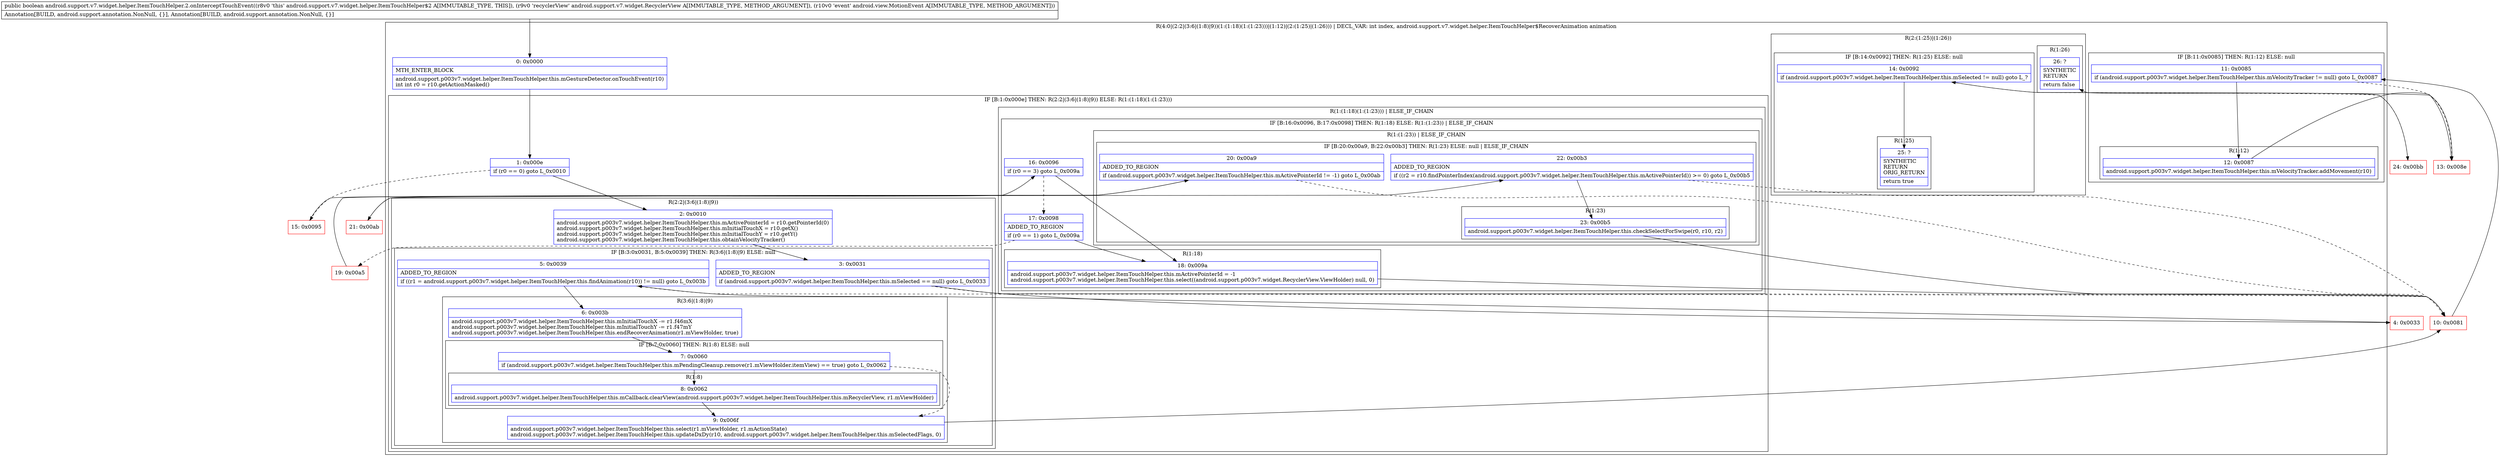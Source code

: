 digraph "CFG forandroid.support.v7.widget.helper.ItemTouchHelper.2.onInterceptTouchEvent(Landroid\/support\/v7\/widget\/RecyclerView;Landroid\/view\/MotionEvent;)Z" {
subgraph cluster_Region_2018516852 {
label = "R(4:0|(2:2|(3:6|(1:8)|9))(1:(1:18)(1:(1:23)))|(1:12)|(2:(1:25)|(1:26))) | DECL_VAR: int index, android.support.v7.widget.helper.ItemTouchHelper$RecoverAnimation animation\l";
node [shape=record,color=blue];
Node_0 [shape=record,label="{0\:\ 0x0000|MTH_ENTER_BLOCK\l|android.support.p003v7.widget.helper.ItemTouchHelper.this.mGestureDetector.onTouchEvent(r10)\lint int r0 = r10.getActionMasked()\l}"];
subgraph cluster_IfRegion_669666822 {
label = "IF [B:1:0x000e] THEN: R(2:2|(3:6|(1:8)|9)) ELSE: R(1:(1:18)(1:(1:23)))";
node [shape=record,color=blue];
Node_1 [shape=record,label="{1\:\ 0x000e|if (r0 == 0) goto L_0x0010\l}"];
subgraph cluster_Region_580628417 {
label = "R(2:2|(3:6|(1:8)|9))";
node [shape=record,color=blue];
Node_2 [shape=record,label="{2\:\ 0x0010|android.support.p003v7.widget.helper.ItemTouchHelper.this.mActivePointerId = r10.getPointerId(0)\landroid.support.p003v7.widget.helper.ItemTouchHelper.this.mInitialTouchX = r10.getX()\landroid.support.p003v7.widget.helper.ItemTouchHelper.this.mInitialTouchY = r10.getY()\landroid.support.p003v7.widget.helper.ItemTouchHelper.this.obtainVelocityTracker()\l}"];
subgraph cluster_IfRegion_1221735688 {
label = "IF [B:3:0x0031, B:5:0x0039] THEN: R(3:6|(1:8)|9) ELSE: null";
node [shape=record,color=blue];
Node_3 [shape=record,label="{3\:\ 0x0031|ADDED_TO_REGION\l|if (android.support.p003v7.widget.helper.ItemTouchHelper.this.mSelected == null) goto L_0x0033\l}"];
Node_5 [shape=record,label="{5\:\ 0x0039|ADDED_TO_REGION\l|if ((r1 = android.support.p003v7.widget.helper.ItemTouchHelper.this.findAnimation(r10)) != null) goto L_0x003b\l}"];
subgraph cluster_Region_1871711837 {
label = "R(3:6|(1:8)|9)";
node [shape=record,color=blue];
Node_6 [shape=record,label="{6\:\ 0x003b|android.support.p003v7.widget.helper.ItemTouchHelper.this.mInitialTouchX \-= r1.f46mX\landroid.support.p003v7.widget.helper.ItemTouchHelper.this.mInitialTouchY \-= r1.f47mY\landroid.support.p003v7.widget.helper.ItemTouchHelper.this.endRecoverAnimation(r1.mViewHolder, true)\l}"];
subgraph cluster_IfRegion_256175340 {
label = "IF [B:7:0x0060] THEN: R(1:8) ELSE: null";
node [shape=record,color=blue];
Node_7 [shape=record,label="{7\:\ 0x0060|if (android.support.p003v7.widget.helper.ItemTouchHelper.this.mPendingCleanup.remove(r1.mViewHolder.itemView) == true) goto L_0x0062\l}"];
subgraph cluster_Region_1885253474 {
label = "R(1:8)";
node [shape=record,color=blue];
Node_8 [shape=record,label="{8\:\ 0x0062|android.support.p003v7.widget.helper.ItemTouchHelper.this.mCallback.clearView(android.support.p003v7.widget.helper.ItemTouchHelper.this.mRecyclerView, r1.mViewHolder)\l}"];
}
}
Node_9 [shape=record,label="{9\:\ 0x006f|android.support.p003v7.widget.helper.ItemTouchHelper.this.select(r1.mViewHolder, r1.mActionState)\landroid.support.p003v7.widget.helper.ItemTouchHelper.this.updateDxDy(r10, android.support.p003v7.widget.helper.ItemTouchHelper.this.mSelectedFlags, 0)\l}"];
}
}
}
subgraph cluster_Region_696106516 {
label = "R(1:(1:18)(1:(1:23))) | ELSE_IF_CHAIN\l";
node [shape=record,color=blue];
subgraph cluster_IfRegion_1220483521 {
label = "IF [B:16:0x0096, B:17:0x0098] THEN: R(1:18) ELSE: R(1:(1:23)) | ELSE_IF_CHAIN\l";
node [shape=record,color=blue];
Node_16 [shape=record,label="{16\:\ 0x0096|if (r0 == 3) goto L_0x009a\l}"];
Node_17 [shape=record,label="{17\:\ 0x0098|ADDED_TO_REGION\l|if (r0 == 1) goto L_0x009a\l}"];
subgraph cluster_Region_1190178688 {
label = "R(1:18)";
node [shape=record,color=blue];
Node_18 [shape=record,label="{18\:\ 0x009a|android.support.p003v7.widget.helper.ItemTouchHelper.this.mActivePointerId = \-1\landroid.support.p003v7.widget.helper.ItemTouchHelper.this.select((android.support.p003v7.widget.RecyclerView.ViewHolder) null, 0)\l}"];
}
subgraph cluster_Region_1861949502 {
label = "R(1:(1:23)) | ELSE_IF_CHAIN\l";
node [shape=record,color=blue];
subgraph cluster_IfRegion_1809555260 {
label = "IF [B:20:0x00a9, B:22:0x00b3] THEN: R(1:23) ELSE: null | ELSE_IF_CHAIN\l";
node [shape=record,color=blue];
Node_20 [shape=record,label="{20\:\ 0x00a9|ADDED_TO_REGION\l|if (android.support.p003v7.widget.helper.ItemTouchHelper.this.mActivePointerId != \-1) goto L_0x00ab\l}"];
Node_22 [shape=record,label="{22\:\ 0x00b3|ADDED_TO_REGION\l|if ((r2 = r10.findPointerIndex(android.support.p003v7.widget.helper.ItemTouchHelper.this.mActivePointerId)) \>= 0) goto L_0x00b5\l}"];
subgraph cluster_Region_1614933617 {
label = "R(1:23)";
node [shape=record,color=blue];
Node_23 [shape=record,label="{23\:\ 0x00b5|android.support.p003v7.widget.helper.ItemTouchHelper.this.checkSelectForSwipe(r0, r10, r2)\l}"];
}
}
}
}
}
}
subgraph cluster_IfRegion_789713229 {
label = "IF [B:11:0x0085] THEN: R(1:12) ELSE: null";
node [shape=record,color=blue];
Node_11 [shape=record,label="{11\:\ 0x0085|if (android.support.p003v7.widget.helper.ItemTouchHelper.this.mVelocityTracker != null) goto L_0x0087\l}"];
subgraph cluster_Region_1826432896 {
label = "R(1:12)";
node [shape=record,color=blue];
Node_12 [shape=record,label="{12\:\ 0x0087|android.support.p003v7.widget.helper.ItemTouchHelper.this.mVelocityTracker.addMovement(r10)\l}"];
}
}
subgraph cluster_Region_1523706061 {
label = "R(2:(1:25)|(1:26))";
node [shape=record,color=blue];
subgraph cluster_IfRegion_1841606356 {
label = "IF [B:14:0x0092] THEN: R(1:25) ELSE: null";
node [shape=record,color=blue];
Node_14 [shape=record,label="{14\:\ 0x0092|if (android.support.p003v7.widget.helper.ItemTouchHelper.this.mSelected != null) goto L_?\l}"];
subgraph cluster_Region_1382240856 {
label = "R(1:25)";
node [shape=record,color=blue];
Node_25 [shape=record,label="{25\:\ ?|SYNTHETIC\lRETURN\lORIG_RETURN\l|return true\l}"];
}
}
subgraph cluster_Region_1468501683 {
label = "R(1:26)";
node [shape=record,color=blue];
Node_26 [shape=record,label="{26\:\ ?|SYNTHETIC\lRETURN\l|return false\l}"];
}
}
}
Node_4 [shape=record,color=red,label="{4\:\ 0x0033}"];
Node_10 [shape=record,color=red,label="{10\:\ 0x0081}"];
Node_13 [shape=record,color=red,label="{13\:\ 0x008e}"];
Node_15 [shape=record,color=red,label="{15\:\ 0x0095}"];
Node_19 [shape=record,color=red,label="{19\:\ 0x00a5}"];
Node_21 [shape=record,color=red,label="{21\:\ 0x00ab}"];
Node_24 [shape=record,color=red,label="{24\:\ 0x00bb}"];
MethodNode[shape=record,label="{public boolean android.support.v7.widget.helper.ItemTouchHelper.2.onInterceptTouchEvent((r8v0 'this' android.support.v7.widget.helper.ItemTouchHelper$2 A[IMMUTABLE_TYPE, THIS]), (r9v0 'recyclerView' android.support.v7.widget.RecyclerView A[IMMUTABLE_TYPE, METHOD_ARGUMENT]), (r10v0 'event' android.view.MotionEvent A[IMMUTABLE_TYPE, METHOD_ARGUMENT]))  | Annotation[BUILD, android.support.annotation.NonNull, \{\}], Annotation[BUILD, android.support.annotation.NonNull, \{\}]\l}"];
MethodNode -> Node_0;
Node_0 -> Node_1;
Node_1 -> Node_2;
Node_1 -> Node_15[style=dashed];
Node_2 -> Node_3;
Node_3 -> Node_4;
Node_3 -> Node_10[style=dashed];
Node_5 -> Node_6;
Node_5 -> Node_10[style=dashed];
Node_6 -> Node_7;
Node_7 -> Node_8;
Node_7 -> Node_9[style=dashed];
Node_8 -> Node_9;
Node_9 -> Node_10;
Node_16 -> Node_17[style=dashed];
Node_16 -> Node_18;
Node_17 -> Node_18;
Node_17 -> Node_19[style=dashed];
Node_18 -> Node_10;
Node_20 -> Node_10[style=dashed];
Node_20 -> Node_21;
Node_22 -> Node_10[style=dashed];
Node_22 -> Node_23;
Node_23 -> Node_10;
Node_11 -> Node_12;
Node_11 -> Node_13[style=dashed];
Node_12 -> Node_13;
Node_14 -> Node_24[style=dashed];
Node_14 -> Node_25;
Node_4 -> Node_5;
Node_10 -> Node_11;
Node_13 -> Node_14;
Node_15 -> Node_16;
Node_19 -> Node_20;
Node_21 -> Node_22;
Node_24 -> Node_26;
}

